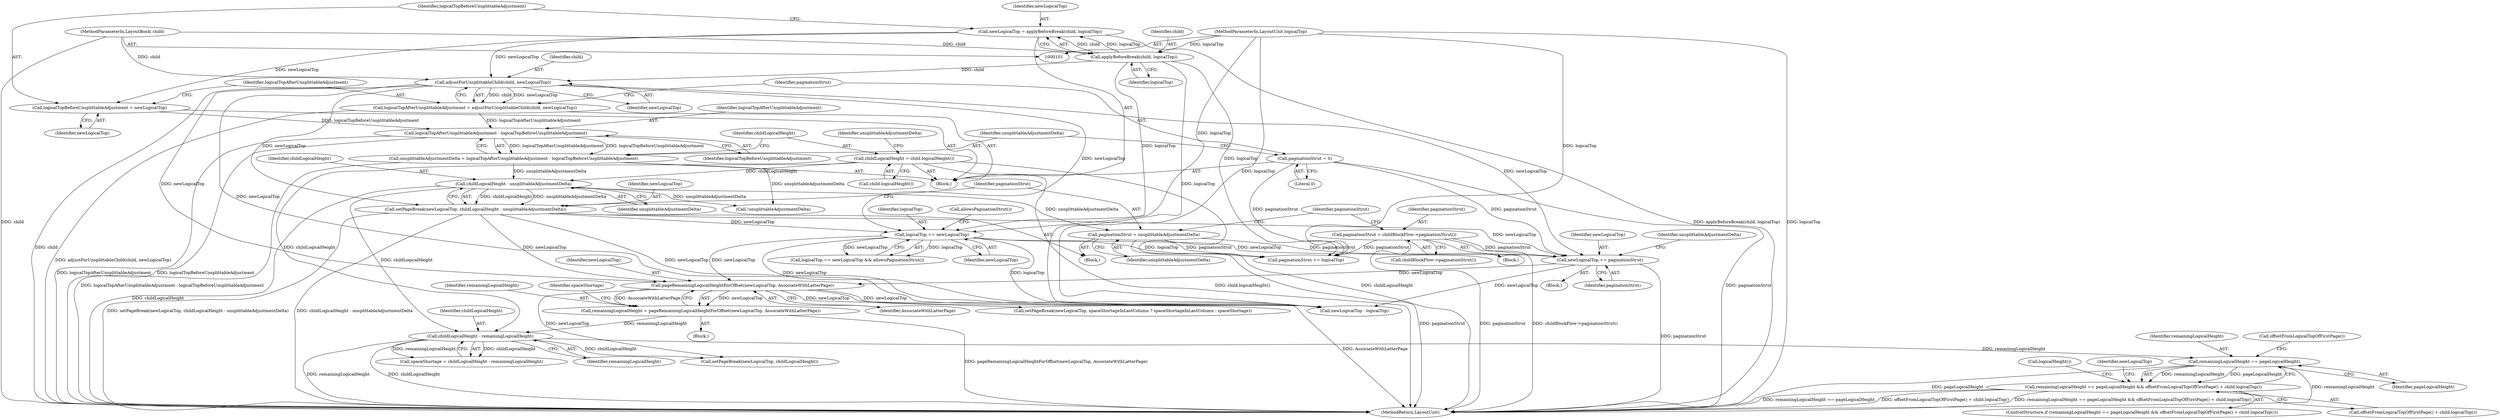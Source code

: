 digraph "0_Chrome_ce70785c73a2b7cf2b34de0d8439ca31929b4743@API" {
"1000235" [label="(Call,remainingLogicalHeight == pageLogicalHeight)"];
"1000212" [label="(Call,childLogicalHeight - remainingLogicalHeight)"];
"1000150" [label="(Call,childLogicalHeight - unsplittableAdjustmentDelta)"];
"1000142" [label="(Call,childLogicalHeight = child.logicalHeight())"];
"1000136" [label="(Call,unsplittableAdjustmentDelta = logicalTopAfterUnsplittableAdjustment - logicalTopBeforeUnsplittableAdjustment)"];
"1000138" [label="(Call,logicalTopAfterUnsplittableAdjustment - logicalTopBeforeUnsplittableAdjustment)"];
"1000126" [label="(Call,logicalTopAfterUnsplittableAdjustment = adjustForUnsplittableChild(child, newLogicalTop))"];
"1000128" [label="(Call,adjustForUnsplittableChild(child, newLogicalTop))"];
"1000118" [label="(Call,applyBeforeBreak(child, logicalTop))"];
"1000103" [label="(MethodParameterIn,LayoutBox& child)"];
"1000102" [label="(MethodParameterIn,LayoutUnit logicalTop)"];
"1000116" [label="(Call,newLogicalTop = applyBeforeBreak(child, logicalTop))"];
"1000122" [label="(Call,logicalTopBeforeUnsplittableAdjustment = newLogicalTop)"];
"1000204" [label="(Call,remainingLogicalHeight = pageRemainingLogicalHeightForOffset(newLogicalTop, AssociateWithLatterPage))"];
"1000206" [label="(Call,pageRemainingLogicalHeightForOffset(newLogicalTop, AssociateWithLatterPage))"];
"1000193" [label="(Call,newLogicalTop += paginationStrut)"];
"1000132" [label="(Call,paginationStrut = 0)"];
"1000153" [label="(Call,paginationStrut = unsplittableAdjustmentDelta)"];
"1000162" [label="(Call,paginationStrut = childBlockFlow->paginationStrut())"];
"1000148" [label="(Call,setPageBreak(newLogicalTop, childLogicalHeight - unsplittableAdjustmentDelta))"];
"1000172" [label="(Call,logicalTop == newLogicalTop)"];
"1000234" [label="(Call,remainingLogicalHeight == pageLogicalHeight && offsetFromLogicalTopOfFirstPage() + child.logicalTop())"];
"1000193" [label="(Call,newLogicalTop += paginationStrut)"];
"1000138" [label="(Call,logicalTopAfterUnsplittableAdjustment - logicalTopBeforeUnsplittableAdjustment)"];
"1000195" [label="(Identifier,paginationStrut)"];
"1000206" [label="(Call,pageRemainingLogicalHeightForOffset(newLogicalTop, AssociateWithLatterPage))"];
"1000204" [label="(Call,remainingLogicalHeight = pageRemainingLogicalHeightForOffset(newLogicalTop, AssociateWithLatterPage))"];
"1000208" [label="(Identifier,AssociateWithLatterPage)"];
"1000153" [label="(Call,paginationStrut = unsplittableAdjustmentDelta)"];
"1000126" [label="(Call,logicalTopAfterUnsplittableAdjustment = adjustForUnsplittableChild(child, newLogicalTop))"];
"1000236" [label="(Identifier,remainingLogicalHeight)"];
"1000151" [label="(Identifier,childLogicalHeight)"];
"1000211" [label="(Identifier,spaceShortage)"];
"1000124" [label="(Identifier,newLogicalTop)"];
"1000233" [label="(ControlStructure,if (remainingLogicalHeight == pageLogicalHeight && offsetFromLogicalTopOfFirstPage() + child.logicalTop()))"];
"1000247" [label="(Call,logicalHeight())"];
"1000148" [label="(Call,setPageBreak(newLogicalTop, childLogicalHeight - unsplittableAdjustmentDelta))"];
"1000147" [label="(Block,)"];
"1000172" [label="(Call,logicalTop == newLogicalTop)"];
"1000239" [label="(Call,offsetFromLogicalTopOfFirstPage())"];
"1000132" [label="(Call,paginationStrut = 0)"];
"1000234" [label="(Call,remainingLogicalHeight == pageLogicalHeight && offsetFromLogicalTopOfFirstPage() + child.logicalTop())"];
"1000130" [label="(Identifier,newLogicalTop)"];
"1000103" [label="(MethodParameterIn,LayoutBox& child)"];
"1000105" [label="(Block,)"];
"1000146" [label="(Identifier,unsplittableAdjustmentDelta)"];
"1000140" [label="(Identifier,logicalTopBeforeUnsplittableAdjustment)"];
"1000177" [label="(Call,paginationStrut += logicalTop)"];
"1000164" [label="(Call,childBlockFlow->paginationStrut())"];
"1000162" [label="(Call,paginationStrut = childBlockFlow->paginationStrut())"];
"1000248" [label="(Call,newLogicalTop - logicalTop)"];
"1000202" [label="(Block,)"];
"1000171" [label="(Call,logicalTop == newLogicalTop && allowsPaginationStrut())"];
"1000242" [label="(Call,setPageBreak(newLogicalTop, childLogicalHeight))"];
"1000235" [label="(Call,remainingLogicalHeight == pageLogicalHeight)"];
"1000122" [label="(Call,logicalTopBeforeUnsplittableAdjustment = newLogicalTop)"];
"1000129" [label="(Identifier,child)"];
"1000116" [label="(Call,newLogicalTop = applyBeforeBreak(child, logicalTop))"];
"1000194" [label="(Identifier,newLogicalTop)"];
"1000137" [label="(Identifier,unsplittableAdjustmentDelta)"];
"1000198" [label="(Identifier,unsplittableAdjustmentDelta)"];
"1000118" [label="(Call,applyBeforeBreak(child, logicalTop))"];
"1000161" [label="(Block,)"];
"1000149" [label="(Identifier,newLogicalTop)"];
"1000205" [label="(Identifier,remainingLogicalHeight)"];
"1000150" [label="(Call,childLogicalHeight - unsplittableAdjustmentDelta)"];
"1000214" [label="(Identifier,remainingLogicalHeight)"];
"1000102" [label="(MethodParameterIn,LayoutUnit logicalTop)"];
"1000212" [label="(Call,childLogicalHeight - remainingLogicalHeight)"];
"1000174" [label="(Identifier,newLogicalTop)"];
"1000253" [label="(MethodReturn,LayoutUnit)"];
"1000136" [label="(Call,unsplittableAdjustmentDelta = logicalTopAfterUnsplittableAdjustment - logicalTopBeforeUnsplittableAdjustment)"];
"1000133" [label="(Identifier,paginationStrut)"];
"1000197" [label="(Call,!unsplittableAdjustmentDelta)"];
"1000175" [label="(Call,allowsPaginationStrut())"];
"1000210" [label="(Call,spaceShortage = childLogicalHeight - remainingLogicalHeight)"];
"1000237" [label="(Identifier,pageLogicalHeight)"];
"1000144" [label="(Call,child.logicalHeight())"];
"1000120" [label="(Identifier,logicalTop)"];
"1000142" [label="(Call,childLogicalHeight = child.logicalHeight())"];
"1000139" [label="(Identifier,logicalTopAfterUnsplittableAdjustment)"];
"1000119" [label="(Identifier,child)"];
"1000117" [label="(Identifier,newLogicalTop)"];
"1000226" [label="(Call,setPageBreak(newLogicalTop, spaceShortageInLastColumn ? spaceShortageInLastColumn : spaceShortage))"];
"1000213" [label="(Identifier,childLogicalHeight)"];
"1000127" [label="(Identifier,logicalTopAfterUnsplittableAdjustment)"];
"1000154" [label="(Identifier,paginationStrut)"];
"1000155" [label="(Identifier,unsplittableAdjustmentDelta)"];
"1000163" [label="(Identifier,paginationStrut)"];
"1000123" [label="(Identifier,logicalTopBeforeUnsplittableAdjustment)"];
"1000152" [label="(Identifier,unsplittableAdjustmentDelta)"];
"1000166" [label="(Identifier,paginationStrut)"];
"1000243" [label="(Identifier,newLogicalTop)"];
"1000143" [label="(Identifier,childLogicalHeight)"];
"1000238" [label="(Call,offsetFromLogicalTopOfFirstPage() + child.logicalTop())"];
"1000173" [label="(Identifier,logicalTop)"];
"1000128" [label="(Call,adjustForUnsplittableChild(child, newLogicalTop))"];
"1000192" [label="(Block,)"];
"1000207" [label="(Identifier,newLogicalTop)"];
"1000134" [label="(Literal,0)"];
"1000235" -> "1000234"  [label="AST: "];
"1000235" -> "1000237"  [label="CFG: "];
"1000236" -> "1000235"  [label="AST: "];
"1000237" -> "1000235"  [label="AST: "];
"1000239" -> "1000235"  [label="CFG: "];
"1000234" -> "1000235"  [label="CFG: "];
"1000235" -> "1000253"  [label="DDG: pageLogicalHeight"];
"1000235" -> "1000253"  [label="DDG: remainingLogicalHeight"];
"1000235" -> "1000234"  [label="DDG: remainingLogicalHeight"];
"1000235" -> "1000234"  [label="DDG: pageLogicalHeight"];
"1000212" -> "1000235"  [label="DDG: remainingLogicalHeight"];
"1000212" -> "1000210"  [label="AST: "];
"1000212" -> "1000214"  [label="CFG: "];
"1000213" -> "1000212"  [label="AST: "];
"1000214" -> "1000212"  [label="AST: "];
"1000210" -> "1000212"  [label="CFG: "];
"1000212" -> "1000253"  [label="DDG: remainingLogicalHeight"];
"1000212" -> "1000253"  [label="DDG: childLogicalHeight"];
"1000212" -> "1000210"  [label="DDG: childLogicalHeight"];
"1000212" -> "1000210"  [label="DDG: remainingLogicalHeight"];
"1000150" -> "1000212"  [label="DDG: childLogicalHeight"];
"1000142" -> "1000212"  [label="DDG: childLogicalHeight"];
"1000204" -> "1000212"  [label="DDG: remainingLogicalHeight"];
"1000212" -> "1000242"  [label="DDG: childLogicalHeight"];
"1000150" -> "1000148"  [label="AST: "];
"1000150" -> "1000152"  [label="CFG: "];
"1000151" -> "1000150"  [label="AST: "];
"1000152" -> "1000150"  [label="AST: "];
"1000148" -> "1000150"  [label="CFG: "];
"1000150" -> "1000253"  [label="DDG: childLogicalHeight"];
"1000150" -> "1000148"  [label="DDG: childLogicalHeight"];
"1000150" -> "1000148"  [label="DDG: unsplittableAdjustmentDelta"];
"1000142" -> "1000150"  [label="DDG: childLogicalHeight"];
"1000136" -> "1000150"  [label="DDG: unsplittableAdjustmentDelta"];
"1000150" -> "1000153"  [label="DDG: unsplittableAdjustmentDelta"];
"1000150" -> "1000197"  [label="DDG: unsplittableAdjustmentDelta"];
"1000142" -> "1000105"  [label="AST: "];
"1000142" -> "1000144"  [label="CFG: "];
"1000143" -> "1000142"  [label="AST: "];
"1000144" -> "1000142"  [label="AST: "];
"1000146" -> "1000142"  [label="CFG: "];
"1000142" -> "1000253"  [label="DDG: child.logicalHeight()"];
"1000142" -> "1000253"  [label="DDG: childLogicalHeight"];
"1000136" -> "1000105"  [label="AST: "];
"1000136" -> "1000138"  [label="CFG: "];
"1000137" -> "1000136"  [label="AST: "];
"1000138" -> "1000136"  [label="AST: "];
"1000143" -> "1000136"  [label="CFG: "];
"1000136" -> "1000253"  [label="DDG: logicalTopAfterUnsplittableAdjustment - logicalTopBeforeUnsplittableAdjustment"];
"1000138" -> "1000136"  [label="DDG: logicalTopAfterUnsplittableAdjustment"];
"1000138" -> "1000136"  [label="DDG: logicalTopBeforeUnsplittableAdjustment"];
"1000136" -> "1000197"  [label="DDG: unsplittableAdjustmentDelta"];
"1000138" -> "1000140"  [label="CFG: "];
"1000139" -> "1000138"  [label="AST: "];
"1000140" -> "1000138"  [label="AST: "];
"1000138" -> "1000253"  [label="DDG: logicalTopAfterUnsplittableAdjustment"];
"1000138" -> "1000253"  [label="DDG: logicalTopBeforeUnsplittableAdjustment"];
"1000126" -> "1000138"  [label="DDG: logicalTopAfterUnsplittableAdjustment"];
"1000122" -> "1000138"  [label="DDG: logicalTopBeforeUnsplittableAdjustment"];
"1000126" -> "1000105"  [label="AST: "];
"1000126" -> "1000128"  [label="CFG: "];
"1000127" -> "1000126"  [label="AST: "];
"1000128" -> "1000126"  [label="AST: "];
"1000133" -> "1000126"  [label="CFG: "];
"1000126" -> "1000253"  [label="DDG: adjustForUnsplittableChild(child, newLogicalTop)"];
"1000128" -> "1000126"  [label="DDG: child"];
"1000128" -> "1000126"  [label="DDG: newLogicalTop"];
"1000128" -> "1000130"  [label="CFG: "];
"1000129" -> "1000128"  [label="AST: "];
"1000130" -> "1000128"  [label="AST: "];
"1000128" -> "1000253"  [label="DDG: child"];
"1000118" -> "1000128"  [label="DDG: child"];
"1000103" -> "1000128"  [label="DDG: child"];
"1000116" -> "1000128"  [label="DDG: newLogicalTop"];
"1000128" -> "1000148"  [label="DDG: newLogicalTop"];
"1000128" -> "1000172"  [label="DDG: newLogicalTop"];
"1000128" -> "1000193"  [label="DDG: newLogicalTop"];
"1000128" -> "1000206"  [label="DDG: newLogicalTop"];
"1000128" -> "1000248"  [label="DDG: newLogicalTop"];
"1000118" -> "1000116"  [label="AST: "];
"1000118" -> "1000120"  [label="CFG: "];
"1000119" -> "1000118"  [label="AST: "];
"1000120" -> "1000118"  [label="AST: "];
"1000116" -> "1000118"  [label="CFG: "];
"1000118" -> "1000116"  [label="DDG: child"];
"1000118" -> "1000116"  [label="DDG: logicalTop"];
"1000103" -> "1000118"  [label="DDG: child"];
"1000102" -> "1000118"  [label="DDG: logicalTop"];
"1000118" -> "1000172"  [label="DDG: logicalTop"];
"1000118" -> "1000177"  [label="DDG: logicalTop"];
"1000118" -> "1000248"  [label="DDG: logicalTop"];
"1000103" -> "1000101"  [label="AST: "];
"1000103" -> "1000253"  [label="DDG: child"];
"1000102" -> "1000101"  [label="AST: "];
"1000102" -> "1000253"  [label="DDG: logicalTop"];
"1000102" -> "1000172"  [label="DDG: logicalTop"];
"1000102" -> "1000177"  [label="DDG: logicalTop"];
"1000102" -> "1000248"  [label="DDG: logicalTop"];
"1000116" -> "1000105"  [label="AST: "];
"1000117" -> "1000116"  [label="AST: "];
"1000123" -> "1000116"  [label="CFG: "];
"1000116" -> "1000253"  [label="DDG: applyBeforeBreak(child, logicalTop)"];
"1000116" -> "1000122"  [label="DDG: newLogicalTop"];
"1000122" -> "1000105"  [label="AST: "];
"1000122" -> "1000124"  [label="CFG: "];
"1000123" -> "1000122"  [label="AST: "];
"1000124" -> "1000122"  [label="AST: "];
"1000127" -> "1000122"  [label="CFG: "];
"1000204" -> "1000202"  [label="AST: "];
"1000204" -> "1000206"  [label="CFG: "];
"1000205" -> "1000204"  [label="AST: "];
"1000206" -> "1000204"  [label="AST: "];
"1000211" -> "1000204"  [label="CFG: "];
"1000204" -> "1000253"  [label="DDG: pageRemainingLogicalHeightForOffset(newLogicalTop, AssociateWithLatterPage)"];
"1000206" -> "1000204"  [label="DDG: newLogicalTop"];
"1000206" -> "1000204"  [label="DDG: AssociateWithLatterPage"];
"1000206" -> "1000208"  [label="CFG: "];
"1000207" -> "1000206"  [label="AST: "];
"1000208" -> "1000206"  [label="AST: "];
"1000206" -> "1000253"  [label="DDG: AssociateWithLatterPage"];
"1000193" -> "1000206"  [label="DDG: newLogicalTop"];
"1000148" -> "1000206"  [label="DDG: newLogicalTop"];
"1000172" -> "1000206"  [label="DDG: newLogicalTop"];
"1000206" -> "1000226"  [label="DDG: newLogicalTop"];
"1000206" -> "1000242"  [label="DDG: newLogicalTop"];
"1000206" -> "1000248"  [label="DDG: newLogicalTop"];
"1000193" -> "1000192"  [label="AST: "];
"1000193" -> "1000195"  [label="CFG: "];
"1000194" -> "1000193"  [label="AST: "];
"1000195" -> "1000193"  [label="AST: "];
"1000198" -> "1000193"  [label="CFG: "];
"1000193" -> "1000253"  [label="DDG: paginationStrut"];
"1000132" -> "1000193"  [label="DDG: paginationStrut"];
"1000153" -> "1000193"  [label="DDG: paginationStrut"];
"1000162" -> "1000193"  [label="DDG: paginationStrut"];
"1000148" -> "1000193"  [label="DDG: newLogicalTop"];
"1000172" -> "1000193"  [label="DDG: newLogicalTop"];
"1000193" -> "1000248"  [label="DDG: newLogicalTop"];
"1000132" -> "1000105"  [label="AST: "];
"1000132" -> "1000134"  [label="CFG: "];
"1000133" -> "1000132"  [label="AST: "];
"1000134" -> "1000132"  [label="AST: "];
"1000137" -> "1000132"  [label="CFG: "];
"1000132" -> "1000253"  [label="DDG: paginationStrut"];
"1000132" -> "1000177"  [label="DDG: paginationStrut"];
"1000153" -> "1000147"  [label="AST: "];
"1000153" -> "1000155"  [label="CFG: "];
"1000154" -> "1000153"  [label="AST: "];
"1000155" -> "1000153"  [label="AST: "];
"1000166" -> "1000153"  [label="CFG: "];
"1000153" -> "1000253"  [label="DDG: paginationStrut"];
"1000153" -> "1000177"  [label="DDG: paginationStrut"];
"1000162" -> "1000161"  [label="AST: "];
"1000162" -> "1000164"  [label="CFG: "];
"1000163" -> "1000162"  [label="AST: "];
"1000164" -> "1000162"  [label="AST: "];
"1000166" -> "1000162"  [label="CFG: "];
"1000162" -> "1000253"  [label="DDG: childBlockFlow->paginationStrut()"];
"1000162" -> "1000253"  [label="DDG: paginationStrut"];
"1000162" -> "1000177"  [label="DDG: paginationStrut"];
"1000148" -> "1000147"  [label="AST: "];
"1000149" -> "1000148"  [label="AST: "];
"1000154" -> "1000148"  [label="CFG: "];
"1000148" -> "1000253"  [label="DDG: setPageBreak(newLogicalTop, childLogicalHeight - unsplittableAdjustmentDelta)"];
"1000148" -> "1000253"  [label="DDG: childLogicalHeight - unsplittableAdjustmentDelta"];
"1000148" -> "1000172"  [label="DDG: newLogicalTop"];
"1000148" -> "1000248"  [label="DDG: newLogicalTop"];
"1000172" -> "1000171"  [label="AST: "];
"1000172" -> "1000174"  [label="CFG: "];
"1000173" -> "1000172"  [label="AST: "];
"1000174" -> "1000172"  [label="AST: "];
"1000175" -> "1000172"  [label="CFG: "];
"1000171" -> "1000172"  [label="CFG: "];
"1000172" -> "1000171"  [label="DDG: logicalTop"];
"1000172" -> "1000171"  [label="DDG: newLogicalTop"];
"1000172" -> "1000177"  [label="DDG: logicalTop"];
"1000172" -> "1000248"  [label="DDG: newLogicalTop"];
"1000172" -> "1000248"  [label="DDG: logicalTop"];
"1000234" -> "1000233"  [label="AST: "];
"1000234" -> "1000238"  [label="CFG: "];
"1000238" -> "1000234"  [label="AST: "];
"1000243" -> "1000234"  [label="CFG: "];
"1000247" -> "1000234"  [label="CFG: "];
"1000234" -> "1000253"  [label="DDG: remainingLogicalHeight == pageLogicalHeight"];
"1000234" -> "1000253"  [label="DDG: offsetFromLogicalTopOfFirstPage() + child.logicalTop()"];
"1000234" -> "1000253"  [label="DDG: remainingLogicalHeight == pageLogicalHeight && offsetFromLogicalTopOfFirstPage() + child.logicalTop()"];
}
